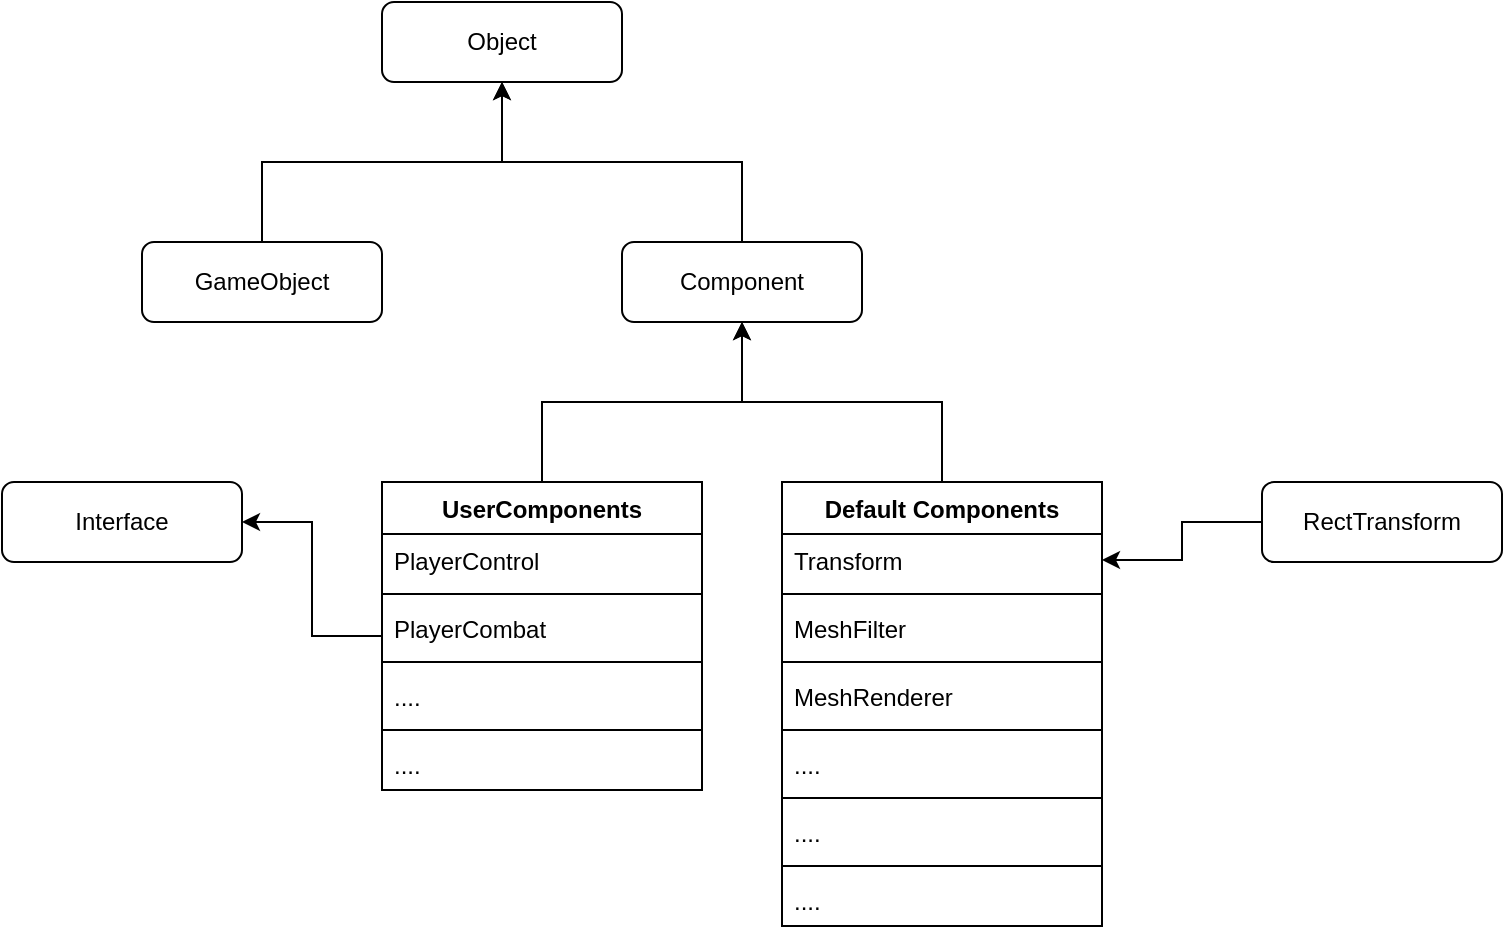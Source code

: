 <mxfile version="13.5.8" type="device"><diagram id="Tg2RWHo7t7R0ZJbP-0Ot" name="Page-1"><mxGraphModel dx="1422" dy="832" grid="1" gridSize="10" guides="1" tooltips="1" connect="1" arrows="1" fold="1" page="1" pageScale="1" pageWidth="827" pageHeight="1169" math="0" shadow="0"><root><mxCell id="0"/><mxCell id="1" parent="0"/><mxCell id="Yi3dWw56W9gxssIA27_m-7" value="Object" style="rounded=1;whiteSpace=wrap;html=1;" vertex="1" parent="1"><mxGeometry x="320" y="80" width="120" height="40" as="geometry"/></mxCell><mxCell id="Yi3dWw56W9gxssIA27_m-12" style="edgeStyle=orthogonalEdgeStyle;rounded=0;orthogonalLoop=1;jettySize=auto;html=1;entryX=0.5;entryY=1;entryDx=0;entryDy=0;" edge="1" parent="1" source="Yi3dWw56W9gxssIA27_m-9" target="Yi3dWw56W9gxssIA27_m-7"><mxGeometry relative="1" as="geometry"/></mxCell><mxCell id="Yi3dWw56W9gxssIA27_m-9" value="GameObject" style="rounded=1;whiteSpace=wrap;html=1;" vertex="1" parent="1"><mxGeometry x="200" y="200" width="120" height="40" as="geometry"/></mxCell><mxCell id="Yi3dWw56W9gxssIA27_m-13" style="edgeStyle=orthogonalEdgeStyle;rounded=0;orthogonalLoop=1;jettySize=auto;html=1;entryX=0.5;entryY=1;entryDx=0;entryDy=0;" edge="1" parent="1" source="Yi3dWw56W9gxssIA27_m-10" target="Yi3dWw56W9gxssIA27_m-7"><mxGeometry relative="1" as="geometry"/></mxCell><mxCell id="Yi3dWw56W9gxssIA27_m-10" value="Component" style="rounded=1;whiteSpace=wrap;html=1;" vertex="1" parent="1"><mxGeometry x="440" y="200" width="120" height="40" as="geometry"/></mxCell><mxCell id="Yi3dWw56W9gxssIA27_m-25" style="edgeStyle=orthogonalEdgeStyle;rounded=0;orthogonalLoop=1;jettySize=auto;html=1;entryX=0.5;entryY=1;entryDx=0;entryDy=0;" edge="1" parent="1" source="Yi3dWw56W9gxssIA27_m-18" target="Yi3dWw56W9gxssIA27_m-10"><mxGeometry relative="1" as="geometry"/></mxCell><mxCell id="Yi3dWw56W9gxssIA27_m-18" value="Default Components" style="swimlane;fontStyle=1;align=center;verticalAlign=top;childLayout=stackLayout;horizontal=1;startSize=26;horizontalStack=0;resizeParent=1;resizeParentMax=0;resizeLast=0;collapsible=1;marginBottom=0;" vertex="1" parent="1"><mxGeometry x="520" y="320" width="160" height="222" as="geometry"/></mxCell><mxCell id="Yi3dWw56W9gxssIA27_m-19" value="Transform" style="text;strokeColor=none;fillColor=none;align=left;verticalAlign=top;spacingLeft=4;spacingRight=4;overflow=hidden;rotatable=0;points=[[0,0.5],[1,0.5]];portConstraint=eastwest;" vertex="1" parent="Yi3dWw56W9gxssIA27_m-18"><mxGeometry y="26" width="160" height="26" as="geometry"/></mxCell><mxCell id="Yi3dWw56W9gxssIA27_m-20" value="" style="line;strokeWidth=1;fillColor=none;align=left;verticalAlign=middle;spacingTop=-1;spacingLeft=3;spacingRight=3;rotatable=0;labelPosition=right;points=[];portConstraint=eastwest;" vertex="1" parent="Yi3dWw56W9gxssIA27_m-18"><mxGeometry y="52" width="160" height="8" as="geometry"/></mxCell><mxCell id="Yi3dWw56W9gxssIA27_m-21" value="MeshFilter" style="text;strokeColor=none;fillColor=none;align=left;verticalAlign=top;spacingLeft=4;spacingRight=4;overflow=hidden;rotatable=0;points=[[0,0.5],[1,0.5]];portConstraint=eastwest;" vertex="1" parent="Yi3dWw56W9gxssIA27_m-18"><mxGeometry y="60" width="160" height="26" as="geometry"/></mxCell><mxCell id="Yi3dWw56W9gxssIA27_m-23" value="" style="line;strokeWidth=1;fillColor=none;align=left;verticalAlign=middle;spacingTop=-1;spacingLeft=3;spacingRight=3;rotatable=0;labelPosition=right;points=[];portConstraint=eastwest;" vertex="1" parent="Yi3dWw56W9gxssIA27_m-18"><mxGeometry y="86" width="160" height="8" as="geometry"/></mxCell><mxCell id="Yi3dWw56W9gxssIA27_m-24" value="MeshRenderer" style="text;strokeColor=none;fillColor=none;align=left;verticalAlign=top;spacingLeft=4;spacingRight=4;overflow=hidden;rotatable=0;points=[[0,0.5],[1,0.5]];portConstraint=eastwest;" vertex="1" parent="Yi3dWw56W9gxssIA27_m-18"><mxGeometry y="94" width="160" height="26" as="geometry"/></mxCell><mxCell id="Yi3dWw56W9gxssIA27_m-31" value="" style="line;strokeWidth=1;fillColor=none;align=left;verticalAlign=middle;spacingTop=-1;spacingLeft=3;spacingRight=3;rotatable=0;labelPosition=right;points=[];portConstraint=eastwest;" vertex="1" parent="Yi3dWw56W9gxssIA27_m-18"><mxGeometry y="120" width="160" height="8" as="geometry"/></mxCell><mxCell id="Yi3dWw56W9gxssIA27_m-32" value="...." style="text;strokeColor=none;fillColor=none;align=left;verticalAlign=top;spacingLeft=4;spacingRight=4;overflow=hidden;rotatable=0;points=[[0,0.5],[1,0.5]];portConstraint=eastwest;" vertex="1" parent="Yi3dWw56W9gxssIA27_m-18"><mxGeometry y="128" width="160" height="26" as="geometry"/></mxCell><mxCell id="Yi3dWw56W9gxssIA27_m-33" value="" style="line;strokeWidth=1;fillColor=none;align=left;verticalAlign=middle;spacingTop=-1;spacingLeft=3;spacingRight=3;rotatable=0;labelPosition=right;points=[];portConstraint=eastwest;" vertex="1" parent="Yi3dWw56W9gxssIA27_m-18"><mxGeometry y="154" width="160" height="8" as="geometry"/></mxCell><mxCell id="Yi3dWw56W9gxssIA27_m-34" value="...." style="text;strokeColor=none;fillColor=none;align=left;verticalAlign=top;spacingLeft=4;spacingRight=4;overflow=hidden;rotatable=0;points=[[0,0.5],[1,0.5]];portConstraint=eastwest;" vertex="1" parent="Yi3dWw56W9gxssIA27_m-18"><mxGeometry y="162" width="160" height="26" as="geometry"/></mxCell><mxCell id="Yi3dWw56W9gxssIA27_m-35" value="" style="line;strokeWidth=1;fillColor=none;align=left;verticalAlign=middle;spacingTop=-1;spacingLeft=3;spacingRight=3;rotatable=0;labelPosition=right;points=[];portConstraint=eastwest;" vertex="1" parent="Yi3dWw56W9gxssIA27_m-18"><mxGeometry y="188" width="160" height="8" as="geometry"/></mxCell><mxCell id="Yi3dWw56W9gxssIA27_m-36" value="...." style="text;strokeColor=none;fillColor=none;align=left;verticalAlign=top;spacingLeft=4;spacingRight=4;overflow=hidden;rotatable=0;points=[[0,0.5],[1,0.5]];portConstraint=eastwest;" vertex="1" parent="Yi3dWw56W9gxssIA27_m-18"><mxGeometry y="196" width="160" height="26" as="geometry"/></mxCell><mxCell id="Yi3dWw56W9gxssIA27_m-30" style="edgeStyle=orthogonalEdgeStyle;rounded=0;orthogonalLoop=1;jettySize=auto;html=1;entryX=1;entryY=0.5;entryDx=0;entryDy=0;" edge="1" parent="1" source="Yi3dWw56W9gxssIA27_m-29" target="Yi3dWw56W9gxssIA27_m-19"><mxGeometry relative="1" as="geometry"/></mxCell><mxCell id="Yi3dWw56W9gxssIA27_m-29" value="RectTransform" style="rounded=1;whiteSpace=wrap;html=1;" vertex="1" parent="1"><mxGeometry x="760" y="320" width="120" height="40" as="geometry"/></mxCell><mxCell id="Yi3dWw56W9gxssIA27_m-51" value="Interface" style="rounded=1;whiteSpace=wrap;html=1;" vertex="1" parent="1"><mxGeometry x="130" y="320" width="120" height="40" as="geometry"/></mxCell><mxCell id="Yi3dWw56W9gxssIA27_m-55" style="edgeStyle=orthogonalEdgeStyle;rounded=0;orthogonalLoop=1;jettySize=auto;html=1;" edge="1" parent="1" source="Yi3dWw56W9gxssIA27_m-37" target="Yi3dWw56W9gxssIA27_m-10"><mxGeometry relative="1" as="geometry"/></mxCell><mxCell id="Yi3dWw56W9gxssIA27_m-57" style="edgeStyle=orthogonalEdgeStyle;rounded=0;orthogonalLoop=1;jettySize=auto;html=1;entryX=1;entryY=0.5;entryDx=0;entryDy=0;" edge="1" parent="1" source="Yi3dWw56W9gxssIA27_m-37" target="Yi3dWw56W9gxssIA27_m-51"><mxGeometry relative="1" as="geometry"/></mxCell><mxCell id="Yi3dWw56W9gxssIA27_m-37" value="UserComponents" style="swimlane;fontStyle=1;align=center;verticalAlign=top;childLayout=stackLayout;horizontal=1;startSize=26;horizontalStack=0;resizeParent=1;resizeParentMax=0;resizeLast=0;collapsible=1;marginBottom=0;" vertex="1" parent="1"><mxGeometry x="320" y="320" width="160" height="154" as="geometry"/></mxCell><mxCell id="Yi3dWw56W9gxssIA27_m-38" value="PlayerControl" style="text;strokeColor=none;fillColor=none;align=left;verticalAlign=top;spacingLeft=4;spacingRight=4;overflow=hidden;rotatable=0;points=[[0,0.5],[1,0.5]];portConstraint=eastwest;" vertex="1" parent="Yi3dWw56W9gxssIA27_m-37"><mxGeometry y="26" width="160" height="26" as="geometry"/></mxCell><mxCell id="Yi3dWw56W9gxssIA27_m-39" value="" style="line;strokeWidth=1;fillColor=none;align=left;verticalAlign=middle;spacingTop=-1;spacingLeft=3;spacingRight=3;rotatable=0;labelPosition=right;points=[];portConstraint=eastwest;" vertex="1" parent="Yi3dWw56W9gxssIA27_m-37"><mxGeometry y="52" width="160" height="8" as="geometry"/></mxCell><mxCell id="Yi3dWw56W9gxssIA27_m-40" value="PlayerCombat" style="text;strokeColor=none;fillColor=none;align=left;verticalAlign=top;spacingLeft=4;spacingRight=4;overflow=hidden;rotatable=0;points=[[0,0.5],[1,0.5]];portConstraint=eastwest;" vertex="1" parent="Yi3dWw56W9gxssIA27_m-37"><mxGeometry y="60" width="160" height="26" as="geometry"/></mxCell><mxCell id="Yi3dWw56W9gxssIA27_m-41" value="" style="line;strokeWidth=1;fillColor=none;align=left;verticalAlign=middle;spacingTop=-1;spacingLeft=3;spacingRight=3;rotatable=0;labelPosition=right;points=[];portConstraint=eastwest;" vertex="1" parent="Yi3dWw56W9gxssIA27_m-37"><mxGeometry y="86" width="160" height="8" as="geometry"/></mxCell><mxCell id="Yi3dWw56W9gxssIA27_m-42" value="...." style="text;strokeColor=none;fillColor=none;align=left;verticalAlign=top;spacingLeft=4;spacingRight=4;overflow=hidden;rotatable=0;points=[[0,0.5],[1,0.5]];portConstraint=eastwest;" vertex="1" parent="Yi3dWw56W9gxssIA27_m-37"><mxGeometry y="94" width="160" height="26" as="geometry"/></mxCell><mxCell id="Yi3dWw56W9gxssIA27_m-43" value="" style="line;strokeWidth=1;fillColor=none;align=left;verticalAlign=middle;spacingTop=-1;spacingLeft=3;spacingRight=3;rotatable=0;labelPosition=right;points=[];portConstraint=eastwest;" vertex="1" parent="Yi3dWw56W9gxssIA27_m-37"><mxGeometry y="120" width="160" height="8" as="geometry"/></mxCell><mxCell id="Yi3dWw56W9gxssIA27_m-44" value="...." style="text;strokeColor=none;fillColor=none;align=left;verticalAlign=top;spacingLeft=4;spacingRight=4;overflow=hidden;rotatable=0;points=[[0,0.5],[1,0.5]];portConstraint=eastwest;" vertex="1" parent="Yi3dWw56W9gxssIA27_m-37"><mxGeometry y="128" width="160" height="26" as="geometry"/></mxCell></root></mxGraphModel></diagram></mxfile>